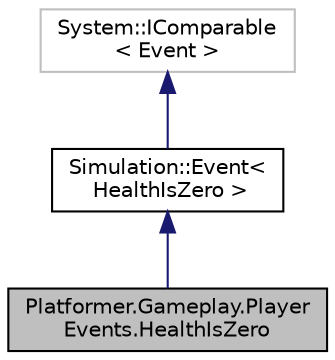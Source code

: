 digraph "Platformer.Gameplay.PlayerEvents.HealthIsZero"
{
 // LATEX_PDF_SIZE
  edge [fontname="Helvetica",fontsize="10",labelfontname="Helvetica",labelfontsize="10"];
  node [fontname="Helvetica",fontsize="10",shape=record];
  Node1 [label="Platformer.Gameplay.Player\lEvents.HealthIsZero",height=0.2,width=0.4,color="black", fillcolor="grey75", style="filled", fontcolor="black",tooltip="Fired when the player health reaches 0."];
  Node2 -> Node1 [dir="back",color="midnightblue",fontsize="10",style="solid",fontname="Helvetica"];
  Node2 [label="Simulation::Event\<\l HealthIsZero \>",height=0.2,width=0.4,color="black", fillcolor="white", style="filled",URL="$class_platformer_1_1_core_1_1_simulation_1_1_event.html",tooltip=" "];
  Node3 -> Node2 [dir="back",color="midnightblue",fontsize="10",style="solid",fontname="Helvetica"];
  Node3 [label="System::IComparable\l\< Event \>",height=0.2,width=0.4,color="grey75", fillcolor="white", style="filled",tooltip=" "];
}
